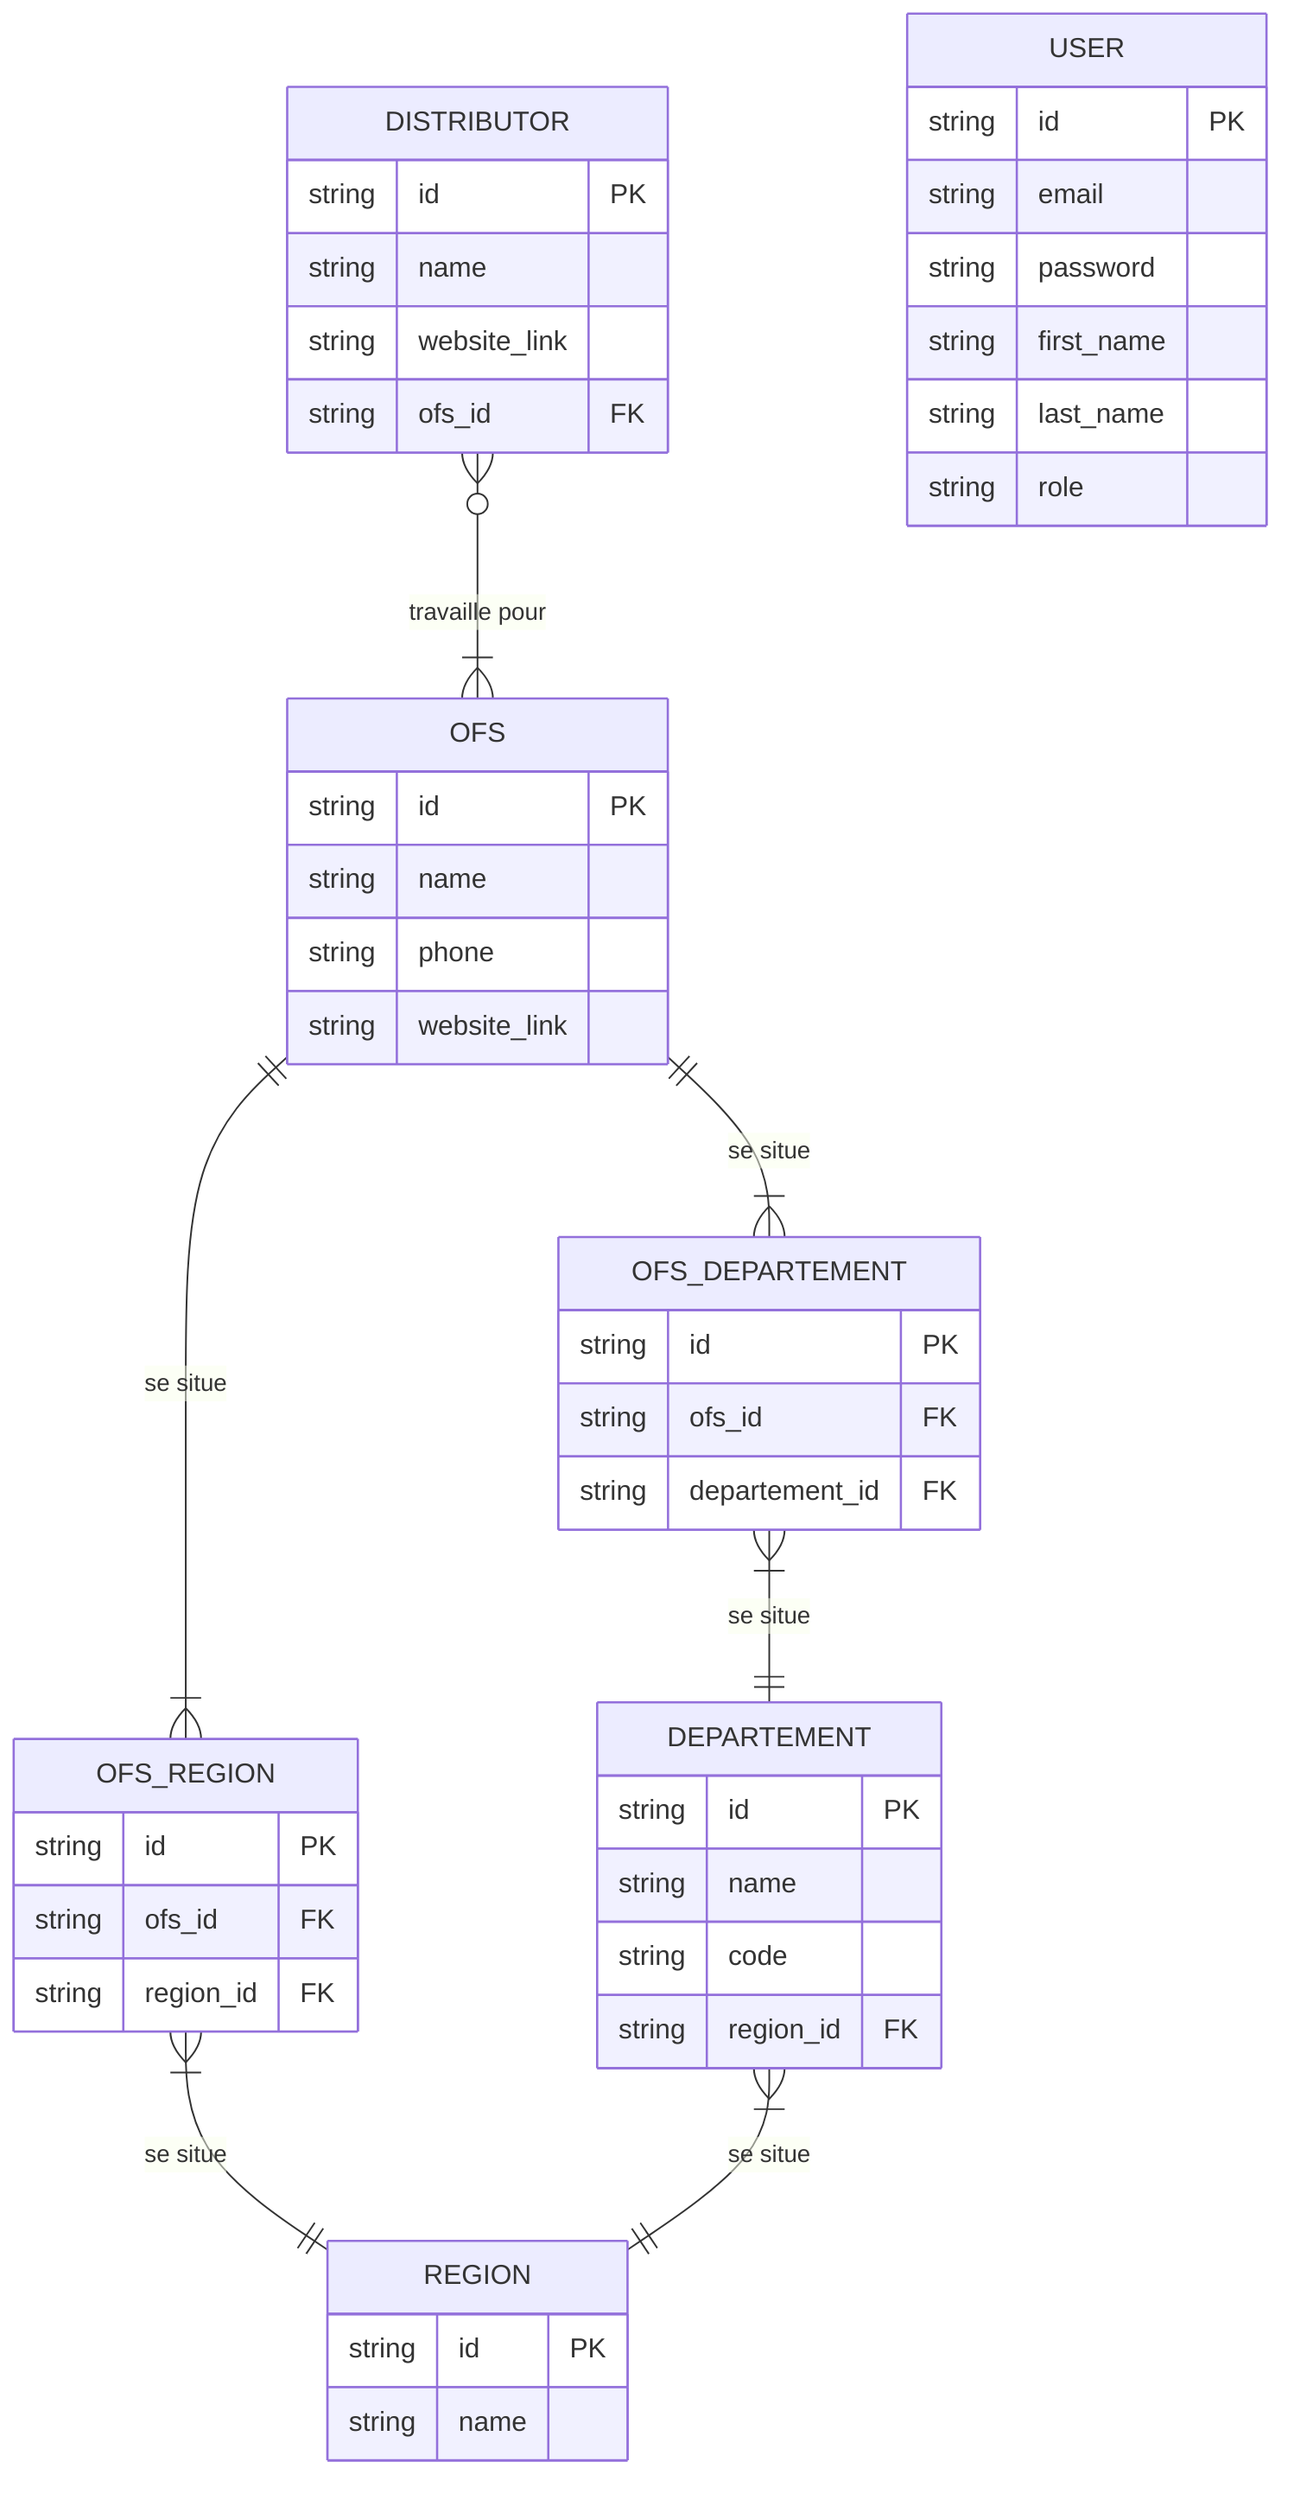 erDiagram
    %% -------------------
    %% |  RELATIONSHIPS  |
    %% -------------------

    OFS ||--|{ OFS_REGION : "se situe"
    OFS_REGION }|--|| REGION : "se situe"
    OFS ||--|{ OFS_DEPARTEMENT : "se situe"
    OFS_DEPARTEMENT }|--|| DEPARTEMENT : "se situe"
    DEPARTEMENT }|--|| REGION : "se situe"
    DISTRIBUTOR }o--|{ OFS : "travaille pour"

    %% todo: confirmer le type de relation entre DISTRIBUTOR et OFS

    %% -------------------
    %% |    ENTITIES     |
    %% -------------------

    OFS {
        string id PK
        string name
        string phone
        string website_link
    }

    REGION {
      string id PK
      string name
    }

    OFS_REGION {
      string id PK
      string ofs_id FK
      string region_id FK
    }

    DEPARTEMENT {
      string id PK
      string name
      string code
      string region_id FK
    }

    OFS_DEPARTEMENT {
      string id PK
      string ofs_id FK
      string departement_id FK
    }

    DISTRIBUTOR {
      string id PK
      string name
      string website_link
      string ofs_id FK
    }

    USER {
      string id PK
      string email
      string password
      string first_name
      string last_name
      string role
    }